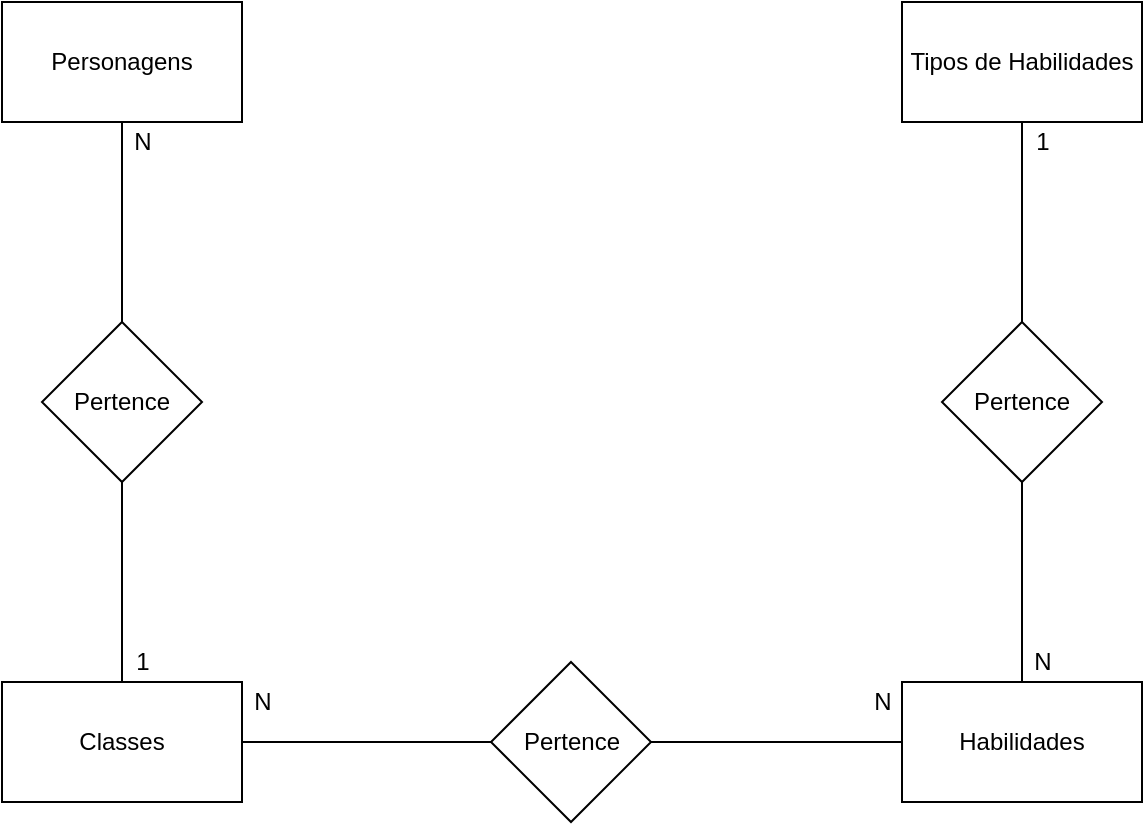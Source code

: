 <mxfile version="14.4.3" type="device" pages="2"><diagram id="DmtCgXCNBYqmbYpMrV-8" name="Conceitual"><mxGraphModel dx="1422" dy="762" grid="1" gridSize="10" guides="1" tooltips="1" connect="1" arrows="1" fold="1" page="1" pageScale="1" pageWidth="827" pageHeight="1169" math="0" shadow="0"><root><mxCell id="0"/><mxCell id="1" parent="0"/><mxCell id="PRKyA7FpLIkcK4FJrNMo-1" value="Personagens" style="rounded=0;whiteSpace=wrap;html=1;" parent="1" vertex="1"><mxGeometry x="129" y="140" width="120" height="60" as="geometry"/></mxCell><mxCell id="PRKyA7FpLIkcK4FJrNMo-2" value="Classes" style="rounded=0;whiteSpace=wrap;html=1;" parent="1" vertex="1"><mxGeometry x="129" y="480" width="120" height="60" as="geometry"/></mxCell><mxCell id="PRKyA7FpLIkcK4FJrNMo-4" value="Habilidades" style="rounded=0;whiteSpace=wrap;html=1;" parent="1" vertex="1"><mxGeometry x="579" y="480" width="120" height="60" as="geometry"/></mxCell><mxCell id="PRKyA7FpLIkcK4FJrNMo-5" value="Tipos de Habilidades" style="whiteSpace=wrap;html=1;" parent="1" vertex="1"><mxGeometry x="579" y="140" width="120" height="60" as="geometry"/></mxCell><mxCell id="PRKyA7FpLIkcK4FJrNMo-16" style="edgeStyle=orthogonalEdgeStyle;rounded=0;orthogonalLoop=1;jettySize=auto;html=1;entryX=0.5;entryY=0;entryDx=0;entryDy=0;endArrow=none;endFill=0;" parent="1" source="PRKyA7FpLIkcK4FJrNMo-8" target="PRKyA7FpLIkcK4FJrNMo-2" edge="1"><mxGeometry relative="1" as="geometry"/></mxCell><mxCell id="PRKyA7FpLIkcK4FJrNMo-17" style="edgeStyle=orthogonalEdgeStyle;rounded=0;orthogonalLoop=1;jettySize=auto;html=1;entryX=0.5;entryY=1;entryDx=0;entryDy=0;endArrow=none;endFill=0;" parent="1" source="PRKyA7FpLIkcK4FJrNMo-8" target="PRKyA7FpLIkcK4FJrNMo-1" edge="1"><mxGeometry relative="1" as="geometry"/></mxCell><mxCell id="PRKyA7FpLIkcK4FJrNMo-8" value="Pertence" style="rhombus;whiteSpace=wrap;html=1;" parent="1" vertex="1"><mxGeometry x="149" y="300" width="80" height="80" as="geometry"/></mxCell><mxCell id="PRKyA7FpLIkcK4FJrNMo-14" style="edgeStyle=orthogonalEdgeStyle;rounded=0;orthogonalLoop=1;jettySize=auto;html=1;entryX=0.5;entryY=1;entryDx=0;entryDy=0;endArrow=none;endFill=0;" parent="1" source="PRKyA7FpLIkcK4FJrNMo-13" target="PRKyA7FpLIkcK4FJrNMo-5" edge="1"><mxGeometry relative="1" as="geometry"/></mxCell><mxCell id="PRKyA7FpLIkcK4FJrNMo-15" style="edgeStyle=orthogonalEdgeStyle;rounded=0;orthogonalLoop=1;jettySize=auto;html=1;entryX=0.5;entryY=0;entryDx=0;entryDy=0;endArrow=none;endFill=0;" parent="1" source="PRKyA7FpLIkcK4FJrNMo-13" target="PRKyA7FpLIkcK4FJrNMo-4" edge="1"><mxGeometry relative="1" as="geometry"/></mxCell><mxCell id="PRKyA7FpLIkcK4FJrNMo-13" value="&lt;span&gt;Pertence&lt;/span&gt;" style="rhombus;whiteSpace=wrap;html=1;" parent="1" vertex="1"><mxGeometry x="599" y="300" width="80" height="80" as="geometry"/></mxCell><mxCell id="PRKyA7FpLIkcK4FJrNMo-18" value="N" style="text;html=1;align=center;verticalAlign=middle;resizable=0;points=[];autosize=1;" parent="1" vertex="1"><mxGeometry x="189" y="200" width="20" height="20" as="geometry"/></mxCell><mxCell id="PRKyA7FpLIkcK4FJrNMo-19" value="1" style="text;html=1;align=center;verticalAlign=middle;resizable=0;points=[];autosize=1;" parent="1" vertex="1"><mxGeometry x="189" y="460" width="20" height="20" as="geometry"/></mxCell><mxCell id="PRKyA7FpLIkcK4FJrNMo-20" value="N" style="text;html=1;align=center;verticalAlign=middle;resizable=0;points=[];autosize=1;" parent="1" vertex="1"><mxGeometry x="249" y="480" width="20" height="20" as="geometry"/></mxCell><mxCell id="PRKyA7FpLIkcK4FJrNMo-21" value="N" style="text;html=1;align=center;verticalAlign=middle;resizable=0;points=[];autosize=1;" parent="1" vertex="1"><mxGeometry x="559" y="480" width="20" height="20" as="geometry"/></mxCell><mxCell id="PRKyA7FpLIkcK4FJrNMo-22" value="N" style="text;html=1;align=center;verticalAlign=middle;resizable=0;points=[];autosize=1;" parent="1" vertex="1"><mxGeometry x="639" y="460" width="20" height="20" as="geometry"/></mxCell><mxCell id="PRKyA7FpLIkcK4FJrNMo-23" value="1" style="text;html=1;align=center;verticalAlign=middle;resizable=0;points=[];autosize=1;" parent="1" vertex="1"><mxGeometry x="639" y="200" width="20" height="20" as="geometry"/></mxCell><mxCell id="Q-KtulENLdp3yIj59Uv_-3" style="edgeStyle=orthogonalEdgeStyle;rounded=0;orthogonalLoop=1;jettySize=auto;html=1;entryX=1;entryY=0.5;entryDx=0;entryDy=0;endArrow=none;endFill=0;" edge="1" parent="1" source="Q-KtulENLdp3yIj59Uv_-1" target="PRKyA7FpLIkcK4FJrNMo-2"><mxGeometry relative="1" as="geometry"/></mxCell><mxCell id="Q-KtulENLdp3yIj59Uv_-4" style="edgeStyle=orthogonalEdgeStyle;rounded=0;orthogonalLoop=1;jettySize=auto;html=1;entryX=0;entryY=0.5;entryDx=0;entryDy=0;endArrow=none;endFill=0;" edge="1" parent="1" source="Q-KtulENLdp3yIj59Uv_-1" target="PRKyA7FpLIkcK4FJrNMo-4"><mxGeometry relative="1" as="geometry"/></mxCell><mxCell id="Q-KtulENLdp3yIj59Uv_-1" value="Pertence" style="rhombus;whiteSpace=wrap;html=1;" vertex="1" parent="1"><mxGeometry x="373.5" y="470" width="80" height="80" as="geometry"/></mxCell></root></mxGraphModel></diagram><diagram id="USbO8HHMmarBnlG6jxTO" name="Logico"><mxGraphModel dx="1422" dy="762" grid="1" gridSize="10" guides="1" tooltips="1" connect="1" arrows="1" fold="1" page="1" pageScale="1" pageWidth="827" pageHeight="1169" math="0" shadow="0"><root><mxCell id="OjtsJpI6TnIYrXtonT2x-0"/><mxCell id="OjtsJpI6TnIYrXtonT2x-1" parent="OjtsJpI6TnIYrXtonT2x-0"/><mxCell id="hcrgvqn26LuHJp6rNqRc-0" value="Personagens" style="shape=table;startSize=30;container=1;collapsible=1;childLayout=tableLayout;fixedRows=1;rowLines=0;fontStyle=1;align=center;resizeLast=1;" parent="OjtsJpI6TnIYrXtonT2x-1" vertex="1"><mxGeometry x="10" y="10" width="180" height="250" as="geometry"/></mxCell><mxCell id="hcrgvqn26LuHJp6rNqRc-1" value="" style="shape=partialRectangle;collapsible=0;dropTarget=0;pointerEvents=0;fillColor=none;top=0;left=0;bottom=0;right=0;points=[[0,0.5],[1,0.5]];portConstraint=eastwest;" parent="hcrgvqn26LuHJp6rNqRc-0" vertex="1"><mxGeometry y="30" width="180" height="30" as="geometry"/></mxCell><mxCell id="hcrgvqn26LuHJp6rNqRc-2" value="PK" style="shape=partialRectangle;connectable=0;fillColor=none;top=0;left=0;bottom=0;right=0;fontStyle=1;overflow=hidden;" parent="hcrgvqn26LuHJp6rNqRc-1" vertex="1"><mxGeometry width="60" height="30" as="geometry"/></mxCell><mxCell id="hcrgvqn26LuHJp6rNqRc-3" value="idPersonagens" style="shape=partialRectangle;connectable=0;fillColor=none;top=0;left=0;bottom=0;right=0;align=left;spacingLeft=6;fontStyle=5;overflow=hidden;" parent="hcrgvqn26LuHJp6rNqRc-1" vertex="1"><mxGeometry x="60" width="120" height="30" as="geometry"/></mxCell><mxCell id="7Nl-ngnKLNj09hrGOfbO-23" value="" style="shape=partialRectangle;collapsible=0;dropTarget=0;pointerEvents=0;fillColor=none;top=0;left=0;bottom=0;right=0;points=[[0,0.5],[1,0.5]];portConstraint=eastwest;" parent="hcrgvqn26LuHJp6rNqRc-0" vertex="1"><mxGeometry y="60" width="180" height="30" as="geometry"/></mxCell><mxCell id="7Nl-ngnKLNj09hrGOfbO-24" value="FK" style="shape=partialRectangle;connectable=0;fillColor=none;top=0;left=0;bottom=0;right=0;fontStyle=1;overflow=hidden;" parent="7Nl-ngnKLNj09hrGOfbO-23" vertex="1"><mxGeometry width="60" height="30" as="geometry"/></mxCell><mxCell id="7Nl-ngnKLNj09hrGOfbO-25" value="idClasses" style="shape=partialRectangle;connectable=0;fillColor=none;top=0;left=0;bottom=0;right=0;align=left;spacingLeft=6;fontStyle=5;overflow=hidden;" parent="7Nl-ngnKLNj09hrGOfbO-23" vertex="1"><mxGeometry x="60" width="120" height="30" as="geometry"/></mxCell><mxCell id="LvLAkfDjkX8VR6q3rjvx-71" value="" style="shape=partialRectangle;collapsible=0;dropTarget=0;pointerEvents=0;fillColor=none;top=0;left=0;bottom=0;right=0;points=[[0,0.5],[1,0.5]];portConstraint=eastwest;" parent="hcrgvqn26LuHJp6rNqRc-0" vertex="1"><mxGeometry y="90" width="180" height="30" as="geometry"/></mxCell><mxCell id="LvLAkfDjkX8VR6q3rjvx-72" value="" style="shape=partialRectangle;connectable=0;fillColor=none;top=0;left=0;bottom=0;right=0;editable=1;overflow=hidden;" parent="LvLAkfDjkX8VR6q3rjvx-71" vertex="1"><mxGeometry width="60" height="30" as="geometry"/></mxCell><mxCell id="LvLAkfDjkX8VR6q3rjvx-73" value="Nome" style="shape=partialRectangle;connectable=0;fillColor=none;top=0;left=0;bottom=0;right=0;align=left;spacingLeft=6;overflow=hidden;" parent="LvLAkfDjkX8VR6q3rjvx-71" vertex="1"><mxGeometry x="60" width="120" height="30" as="geometry"/></mxCell><mxCell id="hcrgvqn26LuHJp6rNqRc-7" value="" style="shape=partialRectangle;collapsible=0;dropTarget=0;pointerEvents=0;fillColor=none;top=0;left=0;bottom=0;right=0;points=[[0,0.5],[1,0.5]];portConstraint=eastwest;" parent="hcrgvqn26LuHJp6rNqRc-0" vertex="1"><mxGeometry y="120" width="180" height="30" as="geometry"/></mxCell><mxCell id="hcrgvqn26LuHJp6rNqRc-8" value="" style="shape=partialRectangle;connectable=0;fillColor=none;top=0;left=0;bottom=0;right=0;editable=1;overflow=hidden;" parent="hcrgvqn26LuHJp6rNqRc-7" vertex="1"><mxGeometry width="60" height="30" as="geometry"/></mxCell><mxCell id="hcrgvqn26LuHJp6rNqRc-9" value="QntdVida" style="shape=partialRectangle;connectable=0;fillColor=none;top=0;left=0;bottom=0;right=0;align=left;spacingLeft=6;overflow=hidden;" parent="hcrgvqn26LuHJp6rNqRc-7" vertex="1"><mxGeometry x="60" width="120" height="30" as="geometry"/></mxCell><mxCell id="hcrgvqn26LuHJp6rNqRc-10" value="" style="shape=partialRectangle;collapsible=0;dropTarget=0;pointerEvents=0;fillColor=none;top=0;left=0;bottom=0;right=0;points=[[0,0.5],[1,0.5]];portConstraint=eastwest;" parent="hcrgvqn26LuHJp6rNqRc-0" vertex="1"><mxGeometry y="150" width="180" height="30" as="geometry"/></mxCell><mxCell id="hcrgvqn26LuHJp6rNqRc-11" value="" style="shape=partialRectangle;connectable=0;fillColor=none;top=0;left=0;bottom=0;right=0;editable=1;overflow=hidden;" parent="hcrgvqn26LuHJp6rNqRc-10" vertex="1"><mxGeometry width="60" height="30" as="geometry"/></mxCell><mxCell id="hcrgvqn26LuHJp6rNqRc-12" value="QntdMana" style="shape=partialRectangle;connectable=0;fillColor=none;top=0;left=0;bottom=0;right=0;align=left;spacingLeft=6;overflow=hidden;" parent="hcrgvqn26LuHJp6rNqRc-10" vertex="1"><mxGeometry x="60" width="120" height="30" as="geometry"/></mxCell><mxCell id="hcrgvqn26LuHJp6rNqRc-13" value="" style="shape=partialRectangle;collapsible=0;dropTarget=0;pointerEvents=0;fillColor=none;top=0;left=0;bottom=0;right=0;points=[[0,0.5],[1,0.5]];portConstraint=eastwest;" parent="hcrgvqn26LuHJp6rNqRc-0" vertex="1"><mxGeometry y="180" width="180" height="30" as="geometry"/></mxCell><mxCell id="hcrgvqn26LuHJp6rNqRc-14" value="" style="shape=partialRectangle;connectable=0;fillColor=none;top=0;left=0;bottom=0;right=0;editable=1;overflow=hidden;" parent="hcrgvqn26LuHJp6rNqRc-13" vertex="1"><mxGeometry width="60" height="30" as="geometry"/></mxCell><mxCell id="hcrgvqn26LuHJp6rNqRc-15" value="DataAtualizacao" style="shape=partialRectangle;connectable=0;fillColor=none;top=0;left=0;bottom=0;right=0;align=left;spacingLeft=6;overflow=hidden;" parent="hcrgvqn26LuHJp6rNqRc-13" vertex="1"><mxGeometry x="60" width="120" height="30" as="geometry"/></mxCell><mxCell id="hcrgvqn26LuHJp6rNqRc-16" value="" style="shape=partialRectangle;collapsible=0;dropTarget=0;pointerEvents=0;fillColor=none;top=0;left=0;bottom=0;right=0;points=[[0,0.5],[1,0.5]];portConstraint=eastwest;" parent="hcrgvqn26LuHJp6rNqRc-0" vertex="1"><mxGeometry y="210" width="180" height="30" as="geometry"/></mxCell><mxCell id="hcrgvqn26LuHJp6rNqRc-17" value="" style="shape=partialRectangle;connectable=0;fillColor=none;top=0;left=0;bottom=0;right=0;editable=1;overflow=hidden;" parent="hcrgvqn26LuHJp6rNqRc-16" vertex="1"><mxGeometry width="60" height="30" as="geometry"/></mxCell><mxCell id="hcrgvqn26LuHJp6rNqRc-18" value="DataCriacao" style="shape=partialRectangle;connectable=0;fillColor=none;top=0;left=0;bottom=0;right=0;align=left;spacingLeft=6;overflow=hidden;" parent="hcrgvqn26LuHJp6rNqRc-16" vertex="1"><mxGeometry x="60" width="120" height="30" as="geometry"/></mxCell><mxCell id="LvLAkfDjkX8VR6q3rjvx-0" value="Classes" style="shape=table;startSize=30;container=1;collapsible=1;childLayout=tableLayout;fixedRows=1;rowLines=0;fontStyle=1;align=center;resizeLast=1;" parent="OjtsJpI6TnIYrXtonT2x-1" vertex="1"><mxGeometry x="280" y="10" width="180" height="100" as="geometry"/></mxCell><mxCell id="LvLAkfDjkX8VR6q3rjvx-1" value="" style="shape=partialRectangle;collapsible=0;dropTarget=0;pointerEvents=0;fillColor=none;top=0;left=0;bottom=0;right=0;points=[[0,0.5],[1,0.5]];portConstraint=eastwest;" parent="LvLAkfDjkX8VR6q3rjvx-0" vertex="1"><mxGeometry y="30" width="180" height="30" as="geometry"/></mxCell><mxCell id="LvLAkfDjkX8VR6q3rjvx-2" value="PK" style="shape=partialRectangle;connectable=0;fillColor=none;top=0;left=0;bottom=0;right=0;fontStyle=1;overflow=hidden;" parent="LvLAkfDjkX8VR6q3rjvx-1" vertex="1"><mxGeometry width="60" height="30" as="geometry"/></mxCell><mxCell id="LvLAkfDjkX8VR6q3rjvx-3" value="idClasses" style="shape=partialRectangle;connectable=0;fillColor=none;top=0;left=0;bottom=0;right=0;align=left;spacingLeft=6;fontStyle=5;overflow=hidden;" parent="LvLAkfDjkX8VR6q3rjvx-1" vertex="1"><mxGeometry x="60" width="120" height="30" as="geometry"/></mxCell><mxCell id="LvLAkfDjkX8VR6q3rjvx-25" value="" style="shape=partialRectangle;collapsible=0;dropTarget=0;pointerEvents=0;fillColor=none;top=0;left=0;bottom=0;right=0;points=[[0,0.5],[1,0.5]];portConstraint=eastwest;" parent="LvLAkfDjkX8VR6q3rjvx-0" vertex="1"><mxGeometry y="60" width="180" height="30" as="geometry"/></mxCell><mxCell id="LvLAkfDjkX8VR6q3rjvx-26" value="" style="shape=partialRectangle;connectable=0;fillColor=none;top=0;left=0;bottom=0;right=0;editable=1;overflow=hidden;" parent="LvLAkfDjkX8VR6q3rjvx-25" vertex="1"><mxGeometry width="60" height="30" as="geometry"/></mxCell><mxCell id="LvLAkfDjkX8VR6q3rjvx-27" value="Nome" style="shape=partialRectangle;connectable=0;fillColor=none;top=0;left=0;bottom=0;right=0;align=left;spacingLeft=6;overflow=hidden;" parent="LvLAkfDjkX8VR6q3rjvx-25" vertex="1"><mxGeometry x="60" width="120" height="30" as="geometry"/></mxCell><mxCell id="LvLAkfDjkX8VR6q3rjvx-28" value="Habilidades" style="shape=table;startSize=30;container=1;collapsible=1;childLayout=tableLayout;fixedRows=1;rowLines=0;fontStyle=1;align=center;resizeLast=1;" parent="OjtsJpI6TnIYrXtonT2x-1" vertex="1"><mxGeometry x="350" y="240" width="180" height="130" as="geometry"/></mxCell><mxCell id="LvLAkfDjkX8VR6q3rjvx-29" value="" style="shape=partialRectangle;collapsible=0;dropTarget=0;pointerEvents=0;fillColor=none;top=0;left=0;bottom=0;right=0;points=[[0,0.5],[1,0.5]];portConstraint=eastwest;" parent="LvLAkfDjkX8VR6q3rjvx-28" vertex="1"><mxGeometry y="30" width="180" height="30" as="geometry"/></mxCell><mxCell id="LvLAkfDjkX8VR6q3rjvx-30" value="PK" style="shape=partialRectangle;connectable=0;fillColor=none;top=0;left=0;bottom=0;right=0;fontStyle=1;overflow=hidden;" parent="LvLAkfDjkX8VR6q3rjvx-29" vertex="1"><mxGeometry width="60" height="30" as="geometry"/></mxCell><mxCell id="LvLAkfDjkX8VR6q3rjvx-31" value="idHabilidades" style="shape=partialRectangle;connectable=0;fillColor=none;top=0;left=0;bottom=0;right=0;align=left;spacingLeft=6;fontStyle=5;overflow=hidden;" parent="LvLAkfDjkX8VR6q3rjvx-29" vertex="1"><mxGeometry x="60" width="120" height="30" as="geometry"/></mxCell><mxCell id="LvLAkfDjkX8VR6q3rjvx-32" value="" style="shape=partialRectangle;collapsible=0;dropTarget=0;pointerEvents=0;fillColor=none;top=0;left=0;bottom=1;right=0;points=[[0,0.5],[1,0.5]];portConstraint=eastwest;" parent="LvLAkfDjkX8VR6q3rjvx-28" vertex="1"><mxGeometry y="60" width="180" height="30" as="geometry"/></mxCell><mxCell id="LvLAkfDjkX8VR6q3rjvx-33" value="FK" style="shape=partialRectangle;connectable=0;fillColor=none;top=0;left=0;bottom=0;right=0;fontStyle=1;overflow=hidden;" parent="LvLAkfDjkX8VR6q3rjvx-32" vertex="1"><mxGeometry width="60" height="30" as="geometry"/></mxCell><mxCell id="LvLAkfDjkX8VR6q3rjvx-34" value="idTipo" style="shape=partialRectangle;connectable=0;fillColor=none;top=0;left=0;bottom=0;right=0;align=left;spacingLeft=6;fontStyle=5;overflow=hidden;" parent="LvLAkfDjkX8VR6q3rjvx-32" vertex="1"><mxGeometry x="60" width="120" height="30" as="geometry"/></mxCell><mxCell id="LvLAkfDjkX8VR6q3rjvx-35" value="" style="shape=partialRectangle;collapsible=0;dropTarget=0;pointerEvents=0;fillColor=none;top=0;left=0;bottom=0;right=0;points=[[0,0.5],[1,0.5]];portConstraint=eastwest;" parent="LvLAkfDjkX8VR6q3rjvx-28" vertex="1"><mxGeometry y="90" width="180" height="30" as="geometry"/></mxCell><mxCell id="LvLAkfDjkX8VR6q3rjvx-36" value="" style="shape=partialRectangle;connectable=0;fillColor=none;top=0;left=0;bottom=0;right=0;editable=1;overflow=hidden;" parent="LvLAkfDjkX8VR6q3rjvx-35" vertex="1"><mxGeometry width="60" height="30" as="geometry"/></mxCell><mxCell id="LvLAkfDjkX8VR6q3rjvx-37" value="Nome" style="shape=partialRectangle;connectable=0;fillColor=none;top=0;left=0;bottom=0;right=0;align=left;spacingLeft=6;overflow=hidden;" parent="LvLAkfDjkX8VR6q3rjvx-35" vertex="1"><mxGeometry x="60" width="120" height="30" as="geometry"/></mxCell><mxCell id="LvLAkfDjkX8VR6q3rjvx-58" value="Tipos" style="shape=table;startSize=30;container=1;collapsible=1;childLayout=tableLayout;fixedRows=1;rowLines=0;fontStyle=1;align=center;resizeLast=1;" parent="OjtsJpI6TnIYrXtonT2x-1" vertex="1"><mxGeometry x="110" y="390" width="180" height="100" as="geometry"/></mxCell><mxCell id="LvLAkfDjkX8VR6q3rjvx-59" value="" style="shape=partialRectangle;collapsible=0;dropTarget=0;pointerEvents=0;fillColor=none;top=0;left=0;bottom=1;right=0;points=[[0,0.5],[1,0.5]];portConstraint=eastwest;" parent="LvLAkfDjkX8VR6q3rjvx-58" vertex="1"><mxGeometry y="30" width="180" height="30" as="geometry"/></mxCell><mxCell id="LvLAkfDjkX8VR6q3rjvx-60" value="PK" style="shape=partialRectangle;connectable=0;fillColor=none;top=0;left=0;bottom=0;right=0;fontStyle=1;overflow=hidden;" parent="LvLAkfDjkX8VR6q3rjvx-59" vertex="1"><mxGeometry width="30" height="30" as="geometry"/></mxCell><mxCell id="LvLAkfDjkX8VR6q3rjvx-61" value="idTipos" style="shape=partialRectangle;connectable=0;fillColor=none;top=0;left=0;bottom=0;right=0;align=left;spacingLeft=6;fontStyle=5;overflow=hidden;" parent="LvLAkfDjkX8VR6q3rjvx-59" vertex="1"><mxGeometry x="30" width="150" height="30" as="geometry"/></mxCell><mxCell id="LvLAkfDjkX8VR6q3rjvx-62" value="" style="shape=partialRectangle;collapsible=0;dropTarget=0;pointerEvents=0;fillColor=none;top=0;left=0;bottom=0;right=0;points=[[0,0.5],[1,0.5]];portConstraint=eastwest;" parent="LvLAkfDjkX8VR6q3rjvx-58" vertex="1"><mxGeometry y="60" width="180" height="30" as="geometry"/></mxCell><mxCell id="LvLAkfDjkX8VR6q3rjvx-63" value="" style="shape=partialRectangle;connectable=0;fillColor=none;top=0;left=0;bottom=0;right=0;editable=1;overflow=hidden;" parent="LvLAkfDjkX8VR6q3rjvx-62" vertex="1"><mxGeometry width="30" height="30" as="geometry"/></mxCell><mxCell id="LvLAkfDjkX8VR6q3rjvx-64" value="Nome" style="shape=partialRectangle;connectable=0;fillColor=none;top=0;left=0;bottom=0;right=0;align=left;spacingLeft=6;overflow=hidden;" parent="LvLAkfDjkX8VR6q3rjvx-62" vertex="1"><mxGeometry x="30" width="150" height="30" as="geometry"/></mxCell><mxCell id="0gQSia8VPvdOc_KZF33d-0" value="" style="edgeStyle=entityRelationEdgeStyle;fontSize=12;html=1;endArrow=ERoneToMany;exitX=0;exitY=0.5;exitDx=0;exitDy=0;entryX=1;entryY=0.5;entryDx=0;entryDy=0;" parent="OjtsJpI6TnIYrXtonT2x-1" source="LvLAkfDjkX8VR6q3rjvx-1" target="7Nl-ngnKLNj09hrGOfbO-23" edge="1"><mxGeometry width="100" height="100" relative="1" as="geometry"><mxPoint x="280" y="85" as="sourcePoint"/><mxPoint x="210" y="125" as="targetPoint"/></mxGeometry></mxCell><mxCell id="0gQSia8VPvdOc_KZF33d-2" value="" style="edgeStyle=entityRelationEdgeStyle;fontSize=12;html=1;endArrow=ERoneToMany;exitX=1;exitY=0.5;exitDx=0;exitDy=0;entryX=0;entryY=0.5;entryDx=0;entryDy=0;" parent="OjtsJpI6TnIYrXtonT2x-1" source="LvLAkfDjkX8VR6q3rjvx-59" target="LvLAkfDjkX8VR6q3rjvx-32" edge="1"><mxGeometry width="100" height="100" relative="1" as="geometry"><mxPoint x="830" y="320" as="sourcePoint"/><mxPoint x="760" y="350" as="targetPoint"/></mxGeometry></mxCell><mxCell id="7Nl-ngnKLNj09hrGOfbO-0" value="ClassesHabilidades" style="shape=table;startSize=30;container=1;collapsible=1;childLayout=tableLayout;fixedRows=1;rowLines=0;fontStyle=1;align=center;resizeLast=1;" parent="OjtsJpI6TnIYrXtonT2x-1" vertex="1"><mxGeometry x="560" y="15" width="220" height="120" as="geometry"/></mxCell><mxCell id="7Nl-ngnKLNj09hrGOfbO-1" value="" style="shape=partialRectangle;collapsible=0;dropTarget=0;pointerEvents=0;fillColor=none;top=0;left=0;bottom=0;right=0;points=[[0,0.5],[1,0.5]];portConstraint=eastwest;" parent="7Nl-ngnKLNj09hrGOfbO-0" vertex="1"><mxGeometry y="30" width="220" height="30" as="geometry"/></mxCell><mxCell id="7Nl-ngnKLNj09hrGOfbO-2" value="PK" style="shape=partialRectangle;connectable=0;fillColor=none;top=0;left=0;bottom=0;right=0;fontStyle=1;overflow=hidden;" parent="7Nl-ngnKLNj09hrGOfbO-1" vertex="1"><mxGeometry width="60" height="30" as="geometry"/></mxCell><mxCell id="7Nl-ngnKLNj09hrGOfbO-3" value="idClassesHabilidades" style="shape=partialRectangle;connectable=0;fillColor=none;top=0;left=0;bottom=0;right=0;align=left;spacingLeft=6;fontStyle=5;overflow=hidden;" parent="7Nl-ngnKLNj09hrGOfbO-1" vertex="1"><mxGeometry x="60" width="160" height="30" as="geometry"/></mxCell><mxCell id="7Nl-ngnKLNj09hrGOfbO-4" value="" style="shape=partialRectangle;collapsible=0;dropTarget=0;pointerEvents=0;fillColor=none;top=0;left=0;bottom=1;right=0;points=[[0,0.5],[1,0.5]];portConstraint=eastwest;" parent="7Nl-ngnKLNj09hrGOfbO-0" vertex="1"><mxGeometry y="60" width="220" height="30" as="geometry"/></mxCell><mxCell id="7Nl-ngnKLNj09hrGOfbO-5" value="FK" style="shape=partialRectangle;connectable=0;fillColor=none;top=0;left=0;bottom=0;right=0;fontStyle=1;overflow=hidden;" parent="7Nl-ngnKLNj09hrGOfbO-4" vertex="1"><mxGeometry width="60" height="30" as="geometry"/></mxCell><mxCell id="7Nl-ngnKLNj09hrGOfbO-6" value="idClasses" style="shape=partialRectangle;connectable=0;fillColor=none;top=0;left=0;bottom=0;right=0;align=left;spacingLeft=6;fontStyle=5;overflow=hidden;" parent="7Nl-ngnKLNj09hrGOfbO-4" vertex="1"><mxGeometry x="60" width="160" height="30" as="geometry"/></mxCell><mxCell id="7Nl-ngnKLNj09hrGOfbO-13" value="" style="shape=partialRectangle;collapsible=0;dropTarget=0;pointerEvents=0;fillColor=none;top=0;left=0;bottom=1;right=0;points=[[0,0.5],[1,0.5]];portConstraint=eastwest;" parent="7Nl-ngnKLNj09hrGOfbO-0" vertex="1"><mxGeometry y="90" width="220" height="30" as="geometry"/></mxCell><mxCell id="7Nl-ngnKLNj09hrGOfbO-14" value="FK" style="shape=partialRectangle;connectable=0;fillColor=none;top=0;left=0;bottom=0;right=0;fontStyle=1;overflow=hidden;" parent="7Nl-ngnKLNj09hrGOfbO-13" vertex="1"><mxGeometry width="60" height="30" as="geometry"/></mxCell><mxCell id="7Nl-ngnKLNj09hrGOfbO-15" value="idHabilidades" style="shape=partialRectangle;connectable=0;fillColor=none;top=0;left=0;bottom=0;right=0;align=left;spacingLeft=6;fontStyle=5;overflow=hidden;" parent="7Nl-ngnKLNj09hrGOfbO-13" vertex="1"><mxGeometry x="60" width="160" height="30" as="geometry"/></mxCell><mxCell id="7Nl-ngnKLNj09hrGOfbO-17" value="" style="edgeStyle=entityRelationEdgeStyle;fontSize=12;html=1;endArrow=ERoneToMany;exitX=1;exitY=0.5;exitDx=0;exitDy=0;entryX=0;entryY=0.5;entryDx=0;entryDy=0;" parent="OjtsJpI6TnIYrXtonT2x-1" source="LvLAkfDjkX8VR6q3rjvx-29" target="7Nl-ngnKLNj09hrGOfbO-13" edge="1"><mxGeometry width="100" height="100" relative="1" as="geometry"><mxPoint x="420" y="260" as="sourcePoint"/><mxPoint x="350" y="290" as="targetPoint"/></mxGeometry></mxCell><mxCell id="7Nl-ngnKLNj09hrGOfbO-22" value="" style="edgeStyle=entityRelationEdgeStyle;fontSize=12;html=1;endArrow=ERoneToMany;exitX=1;exitY=0.5;exitDx=0;exitDy=0;entryX=0;entryY=0.5;entryDx=0;entryDy=0;" parent="OjtsJpI6TnIYrXtonT2x-1" source="LvLAkfDjkX8VR6q3rjvx-1" target="7Nl-ngnKLNj09hrGOfbO-4" edge="1"><mxGeometry width="100" height="100" relative="1" as="geometry"><mxPoint x="204" y="370" as="sourcePoint"/><mxPoint x="134" y="340" as="targetPoint"/></mxGeometry></mxCell></root></mxGraphModel></diagram></mxfile>